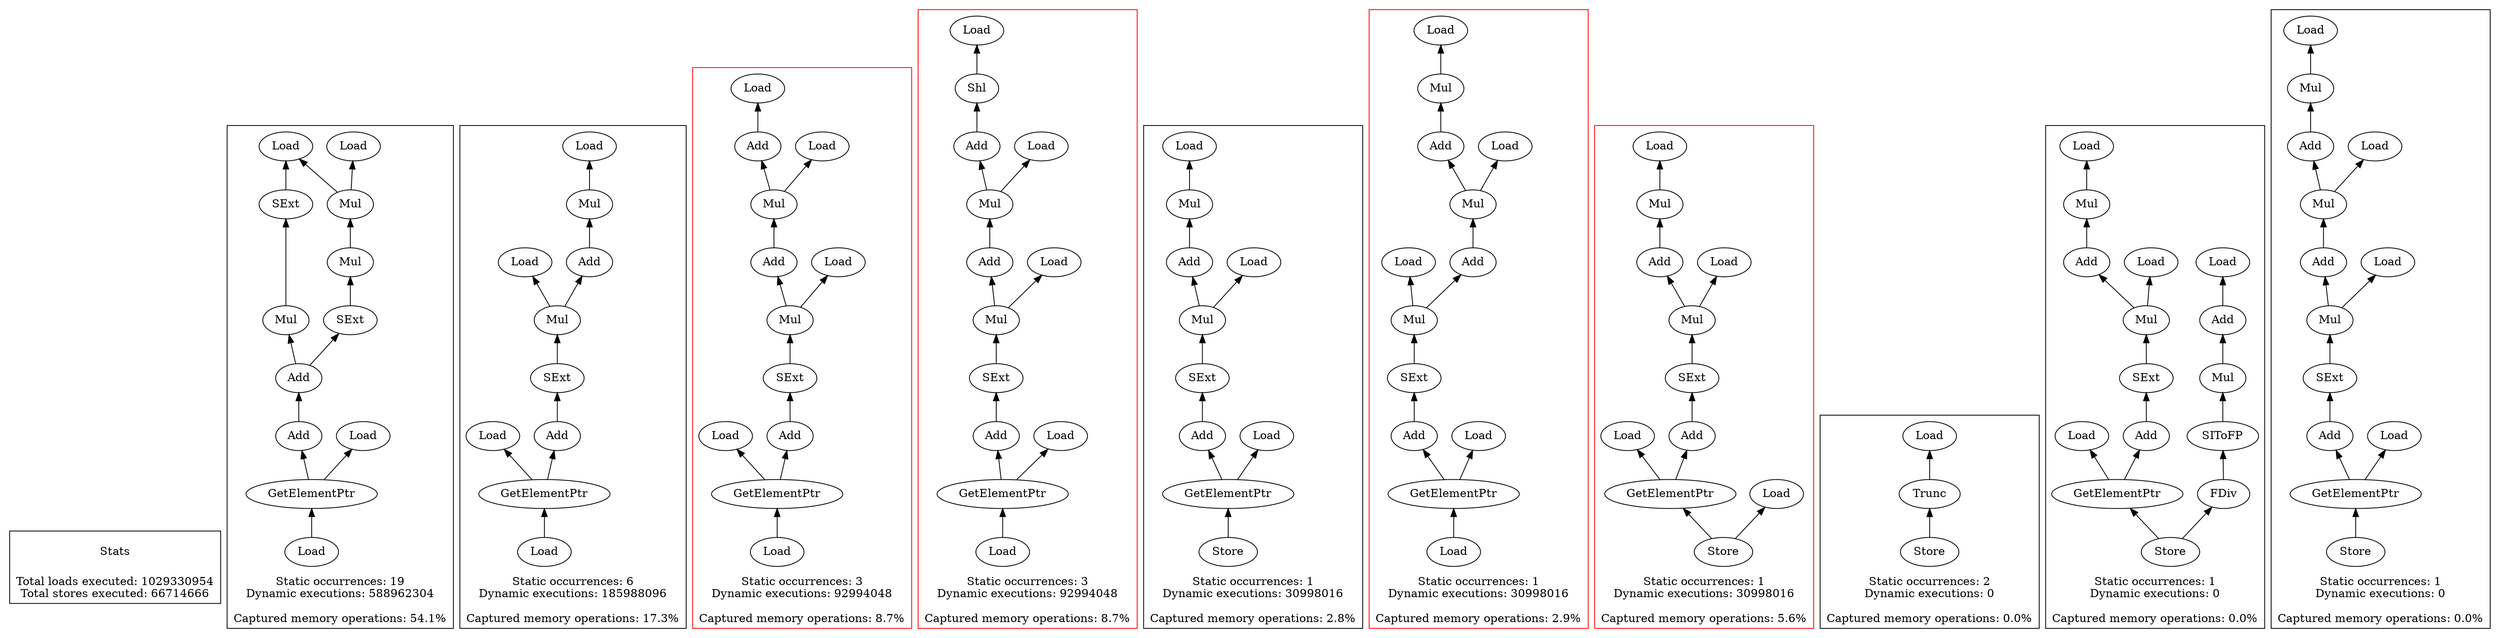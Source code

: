 strict digraph {
rankdir=BT
subgraph {
Stats [shape=plaintext]
cluster=true
label="Total loads executed: 1029330954\nTotal stores executed: 66714666"
}
subgraph {
"0_625" [label="GetElementPtr"]
"0_624" [label="Add"]
"0_625" -> "0_624"
"0_515" [label="Mul"]
"0_457" [label="SExt"]
"0_515" -> "0_457"
"0_474" [label="Mul"]
"0_436" [label="Mul"]
"0_474" -> "0_436"
"0_514" [label="Load"]
"0_625" -> "0_514"
{
rank=min
comment=<Ids: 626, 632, 641, 648, 651, 655, 659, 667, 670, 675, 679, 687, 690, 694, 698, 706, 713, 720, 731>
"0_626" [label="Load"]
}
"0_626" -> "0_625"
"0_426" [label="Load"]
"0_457" -> "0_426"
"0_436" -> "0_426"
"0_483" [label="SExt"]
"0_483" -> "0_474"
"0_516" [label="Add"]
"0_516" -> "0_483"
"0_624" -> "0_516"
"0_516" -> "0_515"
"0_423" [label="Load"]
"0_436" -> "0_423"
cluster=true
label="Static occurrences: 19\nDynamic executions: 588962304\n\nCaptured memory operations: 54.1%"
}
subgraph {
"1_622" [label="GetElementPtr"]
"1_506" [label="Load"]
"1_622" -> "1_506"
"1_513" [label="Mul"]
"1_509" [label="Load"]
"1_513" -> "1_509"
"1_621" [label="Add"]
"1_605" [label="SExt"]
"1_621" -> "1_605"
{
rank=min
comment=<Ids: 623, 645, 703, 724, 736, 777>
"1_623" [label="Load"]
}
"1_623" -> "1_622"
"1_512" [label="Add"]
"1_513" -> "1_512"
"1_605" -> "1_513"
"1_622" -> "1_621"
"1_510" [label="Mul"]
"1_512" -> "1_510"
"1_508" [label="Load"]
"1_510" -> "1_508"
cluster=true
label="Static occurrences: 6\nDynamic executions: 185988096\n\nCaptured memory operations: 17.3%"
}
subgraph {
"2_628" [label="GetElementPtr"]
"2_506" [label="Load"]
"2_628" -> "2_506"
"2_520" [label="Add"]
"2_518" [label="Mul"]
"2_520" -> "2_518"
"2_606" [label="SExt"]
"2_521" [label="Mul"]
"2_606" -> "2_521"
"2_627" [label="Add"]
"2_627" -> "2_606"
{
rank=min
comment=<Ids: 629, 664, 710>
"2_629" [label="Load"]
}
"2_629" -> "2_628"
"2_628" -> "2_627"
"2_509" [label="Load"]
"2_521" -> "2_509"
"2_521" -> "2_520"
"2_517" [label="Add"]
"2_507" [label="Load"]
"2_517" -> "2_507"
"2_518" -> "2_517"
"2_508" [label="Load"]
"2_518" -> "2_508"
cluster=true
label="Static occurrences: 3\nDynamic executions: 92994048\n\nCaptured memory operations: 8.7%"
color=red
}
subgraph {
"3_527" [label="Mul"]
"3_526" [label="Add"]
"3_527" -> "3_526"
"3_529" [label="Add"]
"3_529" -> "3_527"
"3_635" [label="Add"]
"3_607" [label="SExt"]
"3_635" -> "3_607"
"3_530" [label="Mul"]
"3_509" [label="Load"]
"3_530" -> "3_509"
"3_508" [label="Load"]
"3_527" -> "3_508"
{
rank=min
comment=<Ids: 637, 684, 717>
"3_637" [label="Load"]
}
"3_636" [label="GetElementPtr"]
"3_637" -> "3_636"
"3_525" [label="Shl"]
"3_526" -> "3_525"
"3_636" -> "3_635"
"3_530" -> "3_529"
"3_607" -> "3_530"
"3_507" [label="Load"]
"3_525" -> "3_507"
"3_506" [label="Load"]
"3_636" -> "3_506"
cluster=true
label="Static occurrences: 3\nDynamic executions: 92994048\n\nCaptured memory operations: 8.7%"
color=red
}
subgraph {
"4_742" [label="GetElementPtr"]
"4_741" [label="Add"]
"4_742" -> "4_741"
"4_603" [label="Add"]
"4_601" [label="Mul"]
"4_603" -> "4_601"
"4_604" [label="Mul"]
"4_604" -> "4_603"
{
rank=min
comment=<Ids: 743>
"4_743" [label="Store"]
}
"4_743" -> "4_742"
"4_617" [label="SExt"]
"4_741" -> "4_617"
"4_599" [label="Load"]
"4_601" -> "4_599"
"4_600" [label="Load"]
"4_604" -> "4_600"
"4_617" -> "4_604"
"4_598" [label="Load"]
"4_742" -> "4_598"
cluster=true
label="Static occurrences: 1\nDynamic executions: 30998016\n\nCaptured memory operations: 2.8%"
}
subgraph {
"5_587" [label="Mul"]
"5_586" [label="Add"]
"5_587" -> "5_586"
"5_615" [label="SExt"]
"5_590" [label="Mul"]
"5_615" -> "5_590"
"5_508" [label="Load"]
"5_587" -> "5_508"
"5_509" [label="Load"]
"5_590" -> "5_509"
"5_726" [label="Add"]
"5_726" -> "5_615"
"5_727" [label="GetElementPtr"]
"5_506" [label="Load"]
"5_727" -> "5_506"
"5_585" [label="Mul"]
"5_586" -> "5_585"
"5_589" [label="Add"]
"5_589" -> "5_587"
{
rank=min
comment=<Ids: 728>
"5_728" [label="Load"]
}
"5_728" -> "5_727"
"5_590" -> "5_589"
"5_507" [label="Load"]
"5_585" -> "5_507"
"5_727" -> "5_726"
cluster=true
label="Static occurrences: 1\nDynamic executions: 30998016\n\nCaptured memory operations: 2.9%"
color=red
}
subgraph {
{
rank=min
comment=<Ids: 780>
"6_780" [label="Store"]
}
"6_779" [label="GetElementPtr"]
"6_780" -> "6_779"
"6_770" [label="Mul"]
"6_769" [label="Add"]
"6_770" -> "6_769"
"6_777" [label="Load"]
"6_780" -> "6_777"
"6_767" [label="Load"]
"6_779" -> "6_767"
"6_778" [label="Add"]
"6_772" [label="SExt"]
"6_778" -> "6_772"
"6_772" -> "6_770"
"6_756" [label="Mul"]
"6_769" -> "6_756"
"6_779" -> "6_778"
"6_426" [label="Load"]
"6_770" -> "6_426"
"6_423" [label="Load"]
"6_756" -> "6_423"
cluster=true
label="Static occurrences: 1\nDynamic executions: 30998016\n\nCaptured memory operations: 5.6%"
color=red
}
subgraph {
"7_868" [label="Trunc"]
"7_866" [label="Load"]
"7_868" -> "7_866"
{
rank=min
comment=<Ids: 869, 873>
"7_869" [label="Store"]
}
"7_869" -> "7_868"
cluster=true
label="Static occurrences: 2\nDynamic executions: 0\n\nCaptured memory operations: 0.0%"
}
subgraph {
"8_366" [label="GetElementPtr"]
"8_358" [label="Load"]
"8_366" -> "8_358"
"8_361" [label="Mul"]
"8_360" [label="Add"]
"8_361" -> "8_360"
"8_341" [label="Add"]
"8_334" [label="Load"]
"8_341" -> "8_334"
"8_365" [label="Add"]
"8_362" [label="SExt"]
"8_365" -> "8_362"
"8_343" [label="SIToFP"]
"8_342" [label="Mul"]
"8_343" -> "8_342"
"8_352" [label="FDiv"]
"8_352" -> "8_343"
{
rank=min
comment=<Ids: 367>
"8_367" [label="Store"]
}
"8_367" -> "8_352"
"8_353" [label="Mul"]
"8_338" [label="Load"]
"8_353" -> "8_338"
"8_366" -> "8_365"
"8_360" -> "8_353"
"8_367" -> "8_366"
"8_342" -> "8_341"
"8_348" [label="Load"]
"8_361" -> "8_348"
"8_362" -> "8_361"
cluster=true
label="Static occurrences: 1\nDynamic executions: 0\n\nCaptured memory operations: 0.0%"
}
subgraph {
"9_393" [label="Add"]
"9_386" [label="Mul"]
"9_393" -> "9_386"
"9_407" [label="GetElementPtr"]
"9_406" [label="Add"]
"9_407" -> "9_406"
"9_394" [label="Mul"]
"9_394" -> "9_393"
"9_402" [label="Mul"]
"9_401" [label="Add"]
"9_402" -> "9_401"
"9_403" [label="SExt"]
"9_403" -> "9_402"
"9_383" [label="Load"]
"9_394" -> "9_383"
"9_379" [label="Load"]
"9_386" -> "9_379"
"9_391" [label="Load"]
"9_402" -> "9_391"
"9_399" [label="Load"]
"9_407" -> "9_399"
{
rank=min
comment=<Ids: 408>
"9_408" [label="Store"]
}
"9_408" -> "9_407"
"9_406" -> "9_403"
"9_401" -> "9_394"
cluster=true
label="Static occurrences: 1\nDynamic executions: 0\n\nCaptured memory operations: 0.0%"
}
}

